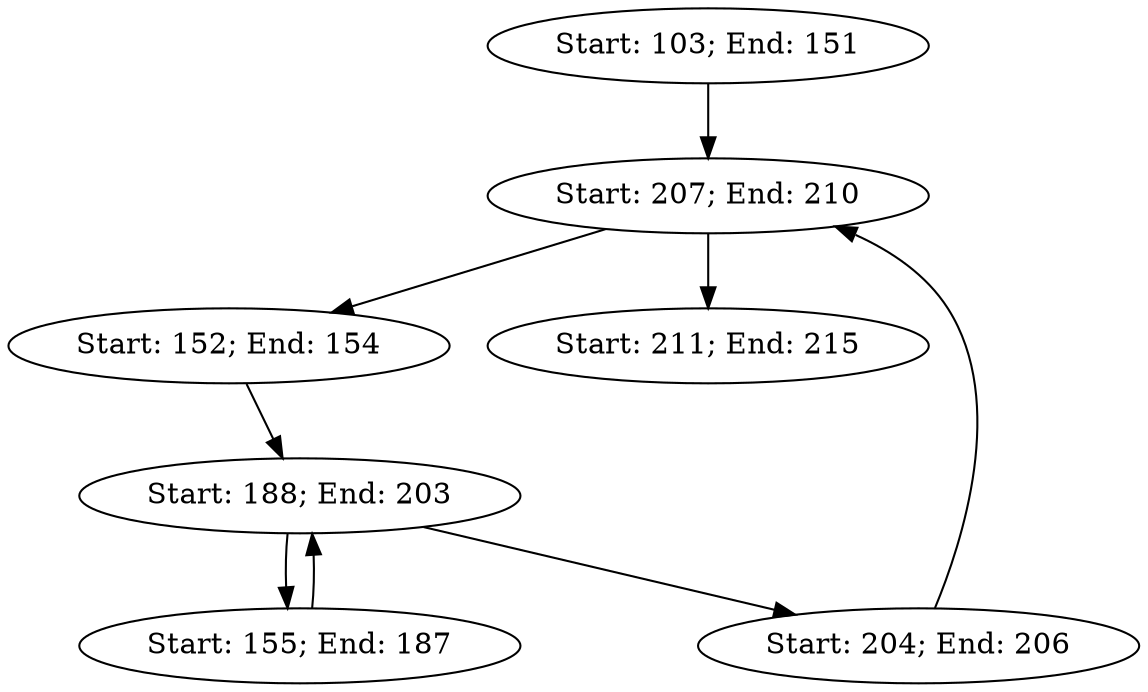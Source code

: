 strict digraph "" {
	node [label="\N"];
	0	[block="Basic Block starting at line 103 with 49 instructions",
		label="Start: 103; End: 151"];
	5	[block="Basic Block starting at line 207 with 4 instructions",
		label="Start: 207; End: 210"];
	0 -> 5;
	1	[block="Basic Block starting at line 152 with 3 instructions",
		label="Start: 152; End: 154"];
	3	[block="Basic Block starting at line 188 with 16 instructions",
		label="Start: 188; End: 203"];
	1 -> 3;
	2	[block="Basic Block starting at line 155 with 33 instructions",
		label="Start: 155; End: 187"];
	2 -> 3;
	3 -> 2;
	4	[block="Basic Block starting at line 204 with 3 instructions",
		label="Start: 204; End: 206"];
	3 -> 4;
	4 -> 5;
	5 -> 1;
	6	[block="Basic Block starting at line 211 with 5 instructions",
		label="Start: 211; End: 215"];
	5 -> 6;
}

